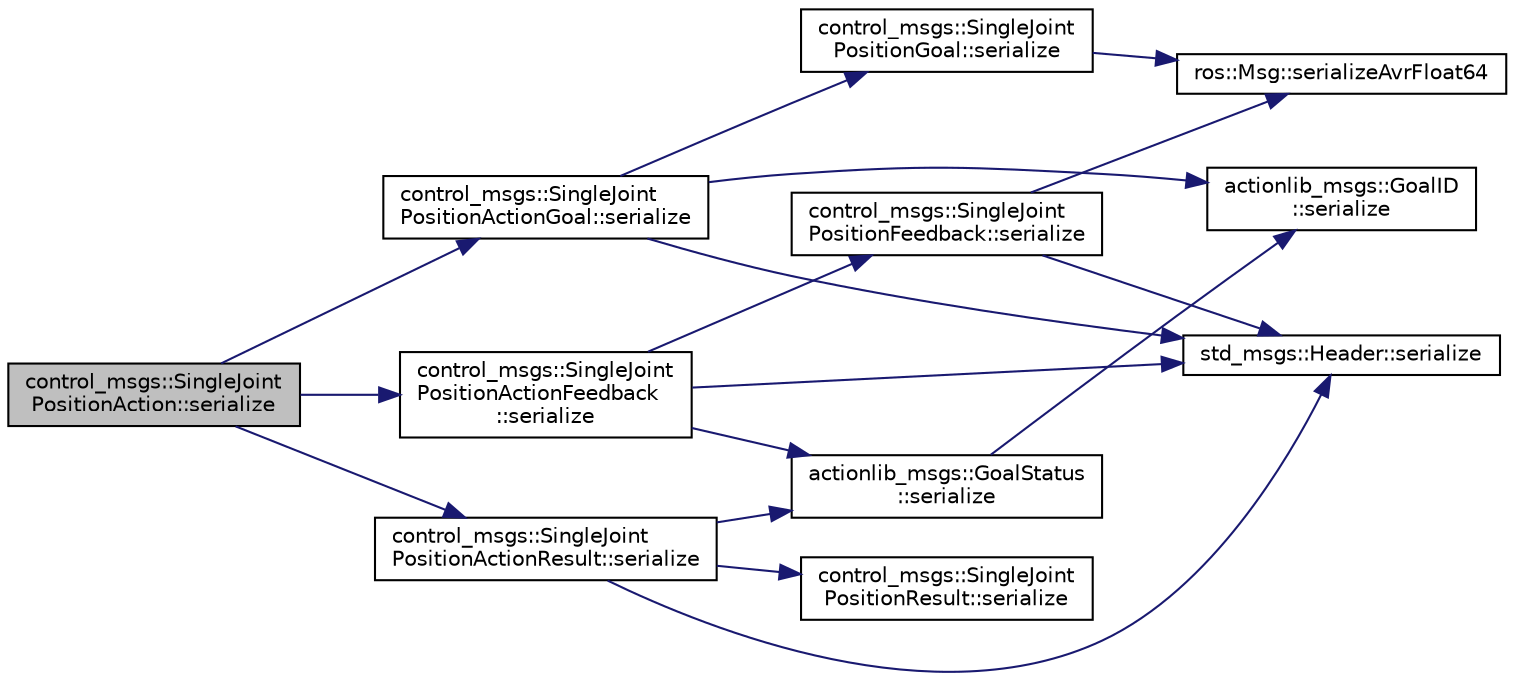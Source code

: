 digraph "control_msgs::SingleJointPositionAction::serialize"
{
  edge [fontname="Helvetica",fontsize="10",labelfontname="Helvetica",labelfontsize="10"];
  node [fontname="Helvetica",fontsize="10",shape=record];
  rankdir="LR";
  Node1 [label="control_msgs::SingleJoint\lPositionAction::serialize",height=0.2,width=0.4,color="black", fillcolor="grey75", style="filled" fontcolor="black"];
  Node1 -> Node2 [color="midnightblue",fontsize="10",style="solid",fontname="Helvetica"];
  Node2 [label="control_msgs::SingleJoint\lPositionActionGoal::serialize",height=0.2,width=0.4,color="black", fillcolor="white", style="filled",URL="$classcontrol__msgs_1_1_single_joint_position_action_goal.html#a1afbbd14b0aadfa89fc9614175c527e3"];
  Node2 -> Node3 [color="midnightblue",fontsize="10",style="solid",fontname="Helvetica"];
  Node3 [label="std_msgs::Header::serialize",height=0.2,width=0.4,color="black", fillcolor="white", style="filled",URL="$classstd__msgs_1_1_header.html#a200c6f9d2576b1a237a19bc2d769925e"];
  Node2 -> Node4 [color="midnightblue",fontsize="10",style="solid",fontname="Helvetica"];
  Node4 [label="actionlib_msgs::GoalID\l::serialize",height=0.2,width=0.4,color="black", fillcolor="white", style="filled",URL="$classactionlib__msgs_1_1_goal_i_d.html#a74c8333830562d918493b976bc23fe94"];
  Node2 -> Node5 [color="midnightblue",fontsize="10",style="solid",fontname="Helvetica"];
  Node5 [label="control_msgs::SingleJoint\lPositionGoal::serialize",height=0.2,width=0.4,color="black", fillcolor="white", style="filled",URL="$classcontrol__msgs_1_1_single_joint_position_goal.html#a800e57431a91d9d975f3277aaeafbe4f"];
  Node5 -> Node6 [color="midnightblue",fontsize="10",style="solid",fontname="Helvetica"];
  Node6 [label="ros::Msg::serializeAvrFloat64",height=0.2,width=0.4,color="black", fillcolor="white", style="filled",URL="$classros_1_1_msg.html#a3fff55e17efd60a7195a14857ff44897",tooltip="This tricky function handles promoting a 32bit float to a 64bit double, so that AVR can publish messa..."];
  Node1 -> Node7 [color="midnightblue",fontsize="10",style="solid",fontname="Helvetica"];
  Node7 [label="control_msgs::SingleJoint\lPositionActionResult::serialize",height=0.2,width=0.4,color="black", fillcolor="white", style="filled",URL="$classcontrol__msgs_1_1_single_joint_position_action_result.html#a8c6d70cc8d56c0bc1d161493b2bbab4c"];
  Node7 -> Node3 [color="midnightblue",fontsize="10",style="solid",fontname="Helvetica"];
  Node7 -> Node8 [color="midnightblue",fontsize="10",style="solid",fontname="Helvetica"];
  Node8 [label="actionlib_msgs::GoalStatus\l::serialize",height=0.2,width=0.4,color="black", fillcolor="white", style="filled",URL="$classactionlib__msgs_1_1_goal_status.html#ad0c10d1613330ab5dff49d15d843d555"];
  Node8 -> Node4 [color="midnightblue",fontsize="10",style="solid",fontname="Helvetica"];
  Node7 -> Node9 [color="midnightblue",fontsize="10",style="solid",fontname="Helvetica"];
  Node9 [label="control_msgs::SingleJoint\lPositionResult::serialize",height=0.2,width=0.4,color="black", fillcolor="white", style="filled",URL="$classcontrol__msgs_1_1_single_joint_position_result.html#a80a27c271a074911f40bcb76d3d509e0"];
  Node1 -> Node10 [color="midnightblue",fontsize="10",style="solid",fontname="Helvetica"];
  Node10 [label="control_msgs::SingleJoint\lPositionActionFeedback\l::serialize",height=0.2,width=0.4,color="black", fillcolor="white", style="filled",URL="$classcontrol__msgs_1_1_single_joint_position_action_feedback.html#aaf7f39e6c32642cb612e1d9029b15833"];
  Node10 -> Node3 [color="midnightblue",fontsize="10",style="solid",fontname="Helvetica"];
  Node10 -> Node8 [color="midnightblue",fontsize="10",style="solid",fontname="Helvetica"];
  Node10 -> Node11 [color="midnightblue",fontsize="10",style="solid",fontname="Helvetica"];
  Node11 [label="control_msgs::SingleJoint\lPositionFeedback::serialize",height=0.2,width=0.4,color="black", fillcolor="white", style="filled",URL="$classcontrol__msgs_1_1_single_joint_position_feedback.html#a6b515cbafdfece78d7dad628d37e9ed4"];
  Node11 -> Node3 [color="midnightblue",fontsize="10",style="solid",fontname="Helvetica"];
  Node11 -> Node6 [color="midnightblue",fontsize="10",style="solid",fontname="Helvetica"];
}
